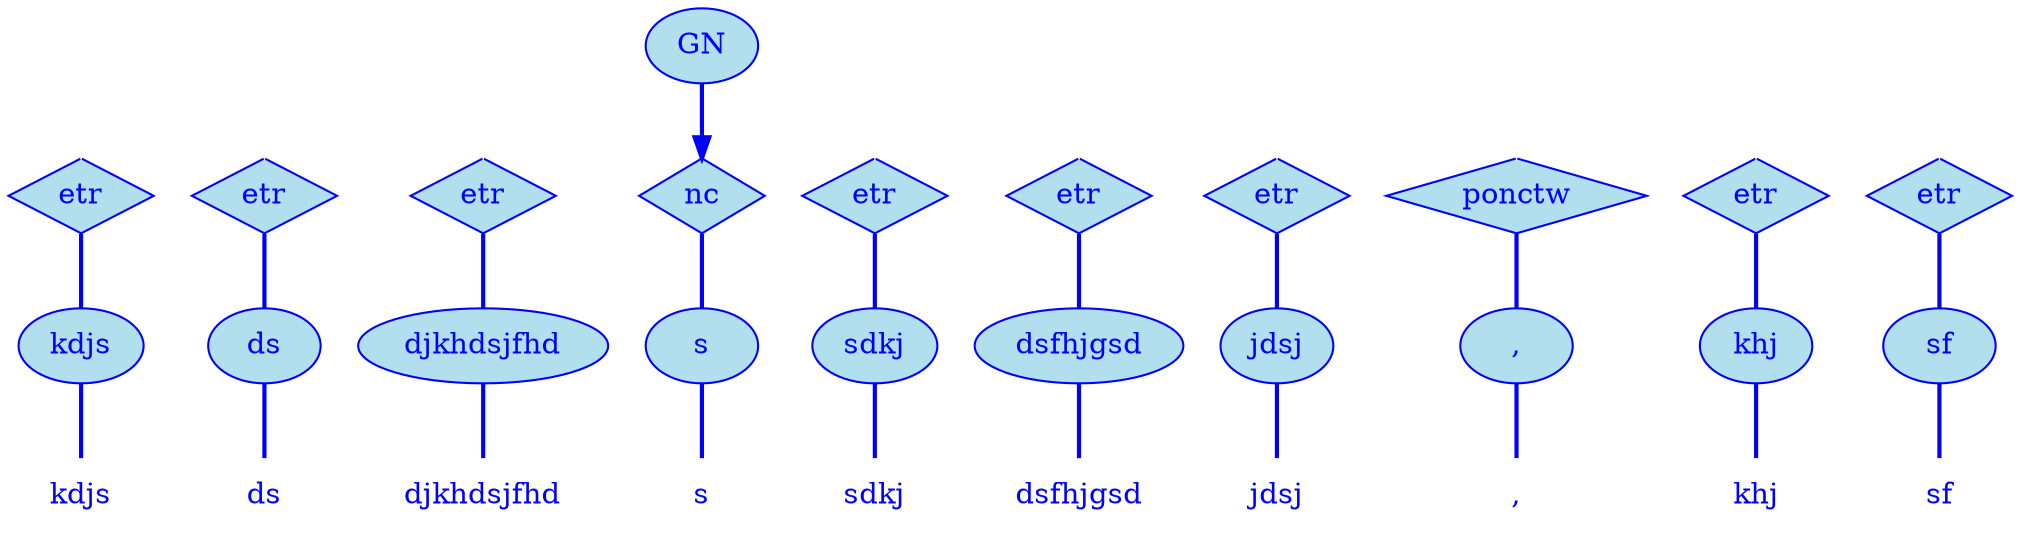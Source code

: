 digraph g {
	graph [bb="0,0,864,252"];
	node [label="\N"];
	graph [_draw_="c 5 -white C 5 -white P 4 0 0 0 252 864 252 864 0 ",
		xdotversion="1.2"];
	"mc1s1_t1#token84" [label=kdjs, shape=plaintext, fillcolor=lightblue2, fontcolor=blue, pos="30,18", width="0.75", height="0.50", _ldraw_="F 14.000000 11 -Times-Roman c 4 -blue T 30 13 0 27 4 -kdjs "];
	"mc1s1_W1#wordmc1s1_t1#token" [label=kdjs, shape=ellipse, fillcolor=lightblue2, fontcolor=blue, pos="30,90", width="0.83", height="0.50", color=blue, style=filled, _draw_="S 6 -filled c 4 -blue C 10 -lightblue2 E 30 90 30 18 ", _ldraw_="F 14.000000 11 -Times-Roman c 4 -blue T 30 85 0 27 4 -kdjs "];
	"mc1s1_P11#pos" [label=etr, shape=diamond, fillcolor=lightblue2, fontcolor=blue, pos="30,162", width="0.75", height="0.50", color=blue, style=filled, _draw_="S 6 -filled c 4 -blue C 10 -lightblue2 P 4 30 180 3 162 30 144 57 162 ", _ldraw_="F 14.000000 11 -Times-Roman c 4 -blue T 30 157 0 20 3 -etr "];
	"mc1s1_t3#token87" [label=ds, shape=plaintext, fillcolor=lightblue2, fontcolor=blue, pos="105,18", width="0.75", height="0.50", _ldraw_="F 14.000000 11 -Times-Roman c 4 -blue T 105 13 0 15 2 -ds "];
	"mc1s1_W2#wordmc1s1_t3#token" [label=ds, shape=ellipse, fillcolor=lightblue2, fontcolor=blue, pos="105,90", width="0.75", height="0.50", color=blue, style=filled, _draw_="S 6 -filled c 4 -blue C 10 -lightblue2 E 105 90 27 18 ", _ldraw_="F 14.000000 11 -Times-Roman c 4 -blue T 105 85 0 15 2 -ds "];
	"mc1s1_P36#pos" [label=etr, shape=diamond, fillcolor=lightblue2, fontcolor=blue, pos="105,162", width="0.75", height="0.50", color=blue, style=filled, _draw_="S 6 -filled c 4 -blue C 10 -lightblue2 P 4 105 180 78 162 105 144 132 162 ", _ldraw_="F 14.000000 11 -Times-Roman c 4 -blue T 105 157 0 20 3 -etr "];
	"mc1s1_t5#token78" [label=djkhdsjfhd, shape=plaintext, fillcolor=lightblue2, fontcolor=blue, pos="210,18", width="1.19", height="0.50", _ldraw_="F 14.000000 11 -Times-Roman c 4 -blue T 210 13 0 70 10 -djkhdsjfhd "];
	"mc1s1_W3#wordmc1s1_t5#token" [label=djkhdsjfhd, shape=ellipse, fillcolor=lightblue2, fontcolor=blue, pos="210,90", width="1.67", height="0.50", color=blue, style=filled, _draw_="S 6 -filled c 4 -blue C 10 -lightblue2 E 210 90 60 18 ", _ldraw_="F 14.000000 11 -Times-Roman c 4 -blue T 210 85 0 70 10 -djkhdsjfhd "];
	"mc1s1_P61#pos" [label=etr, shape=diamond, fillcolor=lightblue2, fontcolor=blue, pos="210,162", width="0.75", height="0.50", color=blue, style=filled, _draw_="S 6 -filled c 4 -blue C 10 -lightblue2 P 4 210 180 183 162 210 144 237 162 ", _ldraw_="F 14.000000 11 -Times-Roman c 4 -blue T 210 157 0 20 3 -etr "];
	"mc1s1_t7#token16" [label=s, shape=plaintext, fillcolor=lightblue2, fontcolor=blue, pos="315,18", width="0.75", height="0.50", _ldraw_="F 14.000000 11 -Times-Roman c 4 -blue T 315 13 0 7 1 -s "];
	"mc1s1_W4#wordmc1s1_t7#token" [label=s, shape=ellipse, fillcolor=lightblue2, fontcolor=blue, pos="315,90", width="0.75", height="0.50", color=blue, style=filled, _draw_="S 6 -filled c 4 -blue C 10 -lightblue2 E 315 90 27 18 ", _ldraw_="F 14.000000 11 -Times-Roman c 4 -blue T 315 85 0 7 1 -s "];
	"mc1s1_P76L1#pos" [label=nc, shape=diamond, fillcolor=lightblue2, fontcolor=blue, pos="315,162", width="0.75", height="0.50", color=blue, style=filled, _draw_="S 6 -filled c 4 -blue C 10 -lightblue2 P 4 315 180 288 162 315 144 342 162 ", _ldraw_="F 14.000000 11 -Times-Roman c 4 -blue T 315 157 0 16 2 -nc "];
	"mc1s1_chk0#chunk" [label=GN, fillcolor=lightblue2, fontcolor=blue, pos="315,234", width="0.75", height="0.50", color=blue, style=filled, arrowhead=doubleoctagon, _draw_="S 6 -filled c 4 -blue C 10 -lightblue2 E 315 234 27 18 ", _ldraw_="F 14.000000 11 -Times-Roman c 4 -blue T 315 229 0 22 2 -GN "];
	"mc1s1_t9#token94" [label=sdkj, shape=plaintext, fillcolor=lightblue2, fontcolor=blue, pos="390,18", width="0.75", height="0.50", _ldraw_="F 14.000000 11 -Times-Roman c 4 -blue T 390 13 0 27 4 -sdkj "];
	"mc1s1_W5#wordmc1s1_t9#token" [label=sdkj, shape=ellipse, fillcolor=lightblue2, fontcolor=blue, pos="390,90", width="0.83", height="0.50", color=blue, style=filled, _draw_="S 6 -filled c 4 -blue C 10 -lightblue2 E 390 90 30 18 ", _ldraw_="F 14.000000 11 -Times-Roman c 4 -blue T 390 85 0 27 4 -sdkj "];
	"mc1s1_P87#pos" [label=etr, shape=diamond, fillcolor=lightblue2, fontcolor=blue, pos="390,162", width="0.75", height="0.50", color=blue, style=filled, _draw_="S 6 -filled c 4 -blue C 10 -lightblue2 P 4 390 180 363 162 390 144 417 162 ", _ldraw_="F 14.000000 11 -Times-Roman c 4 -blue T 390 157 0 20 3 -etr "];
	"mc1s1_t11#token36" [label=dsfhjgsd, shape=plaintext, fillcolor=lightblue2, fontcolor=blue, pos="488,18", width="1.00", height="0.50", _ldraw_="F 14.000000 11 -Times-Roman c 4 -blue T 488 13 0 56 8 -dsfhjgsd "];
	"mc1s1_W6#wordmc1s1_t11#token" [label=dsfhjgsd, shape=ellipse, fillcolor=lightblue2, fontcolor=blue, pos="488,90", width="1.39", height="0.50", color=blue, style=filled, _draw_="S 6 -filled c 4 -blue C 10 -lightblue2 E 488 90 50 18 ", _ldraw_="F 14.000000 11 -Times-Roman c 4 -blue T 488 85 0 56 8 -dsfhjgsd "];
	"mc1s1_P112#pos" [label=etr, shape=diamond, fillcolor=lightblue2, fontcolor=blue, pos="488,162", width="0.75", height="0.50", color=blue, style=filled, _draw_="S 6 -filled c 4 -blue C 10 -lightblue2 P 4 488 180 461 162 488 144 515 162 ", _ldraw_="F 14.000000 11 -Times-Roman c 4 -blue T 488 157 0 20 3 -etr "];
	"mc1s1_t13#token87" [label=jdsj, shape=plaintext, fillcolor=lightblue2, fontcolor=blue, pos="583,18", width="0.75", height="0.50", _ldraw_="F 14.000000 11 -Times-Roman c 4 -blue T 583 13 0 23 4 -jdsj "];
	"mc1s1_W7#wordmc1s1_t13#token" [label=jdsj, shape=ellipse, fillcolor=lightblue2, fontcolor=blue, pos="583,90", width="0.75", height="0.50", color=blue, style=filled, _draw_="S 6 -filled c 4 -blue C 10 -lightblue2 E 583 90 27 18 ", _ldraw_="F 14.000000 11 -Times-Roman c 4 -blue T 583 85 0 23 4 -jdsj "];
	"mc1s1_P137#pos" [label=etr, shape=diamond, fillcolor=lightblue2, fontcolor=blue, pos="583,162", width="0.75", height="0.50", color=blue, style=filled, _draw_="S 6 -filled c 4 -blue C 10 -lightblue2 P 4 583 180 556 162 583 144 610 162 ", _ldraw_="F 14.000000 11 -Times-Roman c 4 -blue T 583 157 0 20 3 -etr "];
	"mc1s1_t15#token93" [label=",", shape=plaintext, fillcolor=lightblue2, fontcolor=blue, pos="674,18", width="0.75", height="0.50", _ldraw_="F 14.000000 11 -Times-Roman c 4 -blue T 674 13 0 5 1 -, "];
	"mc1s1_W8#wordmc1s1_t15#token" [label=",", shape=ellipse, fillcolor=lightblue2, fontcolor=blue, pos="674,90", width="0.75", height="0.50", color=blue, style=filled, _draw_="S 6 -filled c 4 -blue C 10 -lightblue2 E 674 90 27 18 ", _ldraw_="F 14.000000 11 -Times-Roman c 4 -blue T 674 85 0 5 1 -, "];
	"mc1s1_P152L1#pos" [label=ponctw, shape=diamond, fillcolor=lightblue2, fontcolor=blue, pos="674,162", width="1.28", height="0.50", color=blue, style=filled, _draw_="S 6 -filled c 4 -blue C 10 -lightblue2 P 4 674 180 628 162 674 144 720 162 ", _ldraw_="F 14.000000 11 -Times-Roman c 4 -blue T 674 157 0 51 6 -ponctw "];
	"mc1s1_t16#token50" [label=khj, shape=plaintext, fillcolor=lightblue2, fontcolor=blue, pos="765,18", width="0.75", height="0.50", _ldraw_="F 14.000000 11 -Times-Roman c 4 -blue T 765 13 0 21 3 -khj "];
	"mc1s1_W9#wordmc1s1_t16#token" [label=khj, shape=ellipse, fillcolor=lightblue2, fontcolor=blue, pos="765,90", width="0.75", height="0.50", color=blue, style=filled, _draw_="S 6 -filled c 4 -blue C 10 -lightblue2 E 765 90 27 18 ", _ldraw_="F 14.000000 11 -Times-Roman c 4 -blue T 765 85 0 21 3 -khj "];
	"mc1s1_P163#pos" [label=etr, shape=diamond, fillcolor=lightblue2, fontcolor=blue, pos="765,162", width="0.75", height="0.50", color=blue, style=filled, _draw_="S 6 -filled c 4 -blue C 10 -lightblue2 P 4 765 180 738 162 765 144 792 162 ", _ldraw_="F 14.000000 11 -Times-Roman c 4 -blue T 765 157 0 20 3 -etr "];
	"mc1s1_t18#token22" [label=sf, shape=plaintext, fillcolor=lightblue2, fontcolor=blue, pos="837,18", width="0.75", height="0.50", _ldraw_="F 14.000000 11 -Times-Roman c 4 -blue T 837 13 0 11 2 -sf "];
	"mc1s1_W10#wordmc1s1_t18#token" [label=sf, shape=ellipse, fillcolor=lightblue2, fontcolor=blue, pos="837,90", width="0.75", height="0.50", color=blue, style=filled, _draw_="S 6 -filled c 4 -blue C 10 -lightblue2 E 837 90 27 18 ", _ldraw_="F 14.000000 11 -Times-Roman c 4 -blue T 837 85 0 11 2 -sf "];
	"mc1s1_P188#pos" [label=etr, shape=diamond, fillcolor=lightblue2, fontcolor=blue, pos="837,162", width="0.75", height="0.50", color=blue, style=filled, _draw_="S 6 -filled c 4 -blue C 10 -lightblue2 P 4 837 180 810 162 837 144 864 162 ", _ldraw_="F 14.000000 11 -Times-Roman c 4 -blue T 837 157 0 20 3 -etr "];
	"mc1s1_P11#pos#empty" [shape=point, fillcolor=white, fontcolor=white, pos="30,234", width="0.06", height="0.06", color=white, size=2, _draw_="S 6 -filled c 5 -white C 5 -white E 30 234 2 2 "];
	"mc1s1_P36#pos#empty" [shape=point, fillcolor=white, fontcolor=white, pos="105,234", width="0.06", height="0.06", color=white, size=2, _draw_="S 6 -filled c 5 -white C 5 -white E 105 234 2 2 "];
	"mc1s1_P61#pos#empty" [shape=point, fillcolor=white, fontcolor=white, pos="210,234", width="0.06", height="0.06", color=white, size=2, _draw_="S 6 -filled c 5 -white C 5 -white E 210 234 2 2 "];
	"mc1s1_P87#pos#empty" [shape=point, fillcolor=white, fontcolor=white, pos="390,234", width="0.06", height="0.06", color=white, size=2, _draw_="S 6 -filled c 5 -white C 5 -white E 390 234 2 2 "];
	"mc1s1_P112#pos#empty" [shape=point, fillcolor=white, fontcolor=white, pos="488,234", width="0.06", height="0.06", color=white, size=2, _draw_="S 6 -filled c 5 -white C 5 -white E 488 234 2 2 "];
	"mc1s1_P137#pos#empty" [shape=point, fillcolor=white, fontcolor=white, pos="583,234", width="0.06", height="0.06", color=white, size=2, _draw_="S 6 -filled c 5 -white C 5 -white E 583 234 2 2 "];
	"mc1s1_P152L1#pos#empty" [shape=point, fillcolor=white, fontcolor=white, pos="674,234", width="0.06", height="0.06", color=white, size=2, _draw_="S 6 -filled c 5 -white C 5 -white E 674 234 2 2 "];
	"mc1s1_P163#pos#empty" [shape=point, fillcolor=white, fontcolor=white, pos="765,234", width="0.06", height="0.06", color=white, size=2, _draw_="S 6 -filled c 5 -white C 5 -white E 765 234 2 2 "];
	"mc1s1_P188#pos#empty" [shape=point, fillcolor=white, fontcolor=white, pos="837,234", width="0.06", height="0.06", color=white, size=2, _draw_="S 6 -filled c 5 -white C 5 -white E 837 234 2 2 "];
	"mc1s1_W1#wordmc1s1_t1#token" -> "mc1s1_t1#token84" [arrowhead=none, color=blue, fontcolor=blue, style=bold, minlen=1, pos="30,72 30,61 30,47 30,36", _draw_="S 4 -bold c 4 -blue B 4 30 72 30 61 30 47 30 36 "];
	"mc1s1_P11#pos" -> "mc1s1_W1#wordmc1s1_t1#token" [arrowhead=none, color=blue, fontcolor=blue, style=bold, minlen=1, pos="30,144 30,133 30,119 30,108", _draw_="S 4 -bold c 4 -blue B 4 30 144 30 133 30 119 30 108 "];
	"mc1s1_W2#wordmc1s1_t3#token" -> "mc1s1_t3#token87" [arrowhead=none, color=blue, fontcolor=blue, style=bold, minlen=1, pos="105,72 105,61 105,47 105,36", _draw_="S 4 -bold c 4 -blue B 4 105 72 105 61 105 47 105 36 "];
	"mc1s1_P36#pos" -> "mc1s1_W2#wordmc1s1_t3#token" [arrowhead=none, color=blue, fontcolor=blue, style=bold, minlen=1, pos="105,144 105,133 105,119 105,108", _draw_="S 4 -bold c 4 -blue B 4 105 144 105 133 105 119 105 108 "];
	"mc1s1_W3#wordmc1s1_t5#token" -> "mc1s1_t5#token78" [arrowhead=none, color=blue, fontcolor=blue, style=bold, minlen=1, pos="210,72 210,61 210,47 210,36", _draw_="S 4 -bold c 4 -blue B 4 210 72 210 61 210 47 210 36 "];
	"mc1s1_P61#pos" -> "mc1s1_W3#wordmc1s1_t5#token" [arrowhead=none, color=blue, fontcolor=blue, style=bold, minlen=1, pos="210,144 210,133 210,119 210,108", _draw_="S 4 -bold c 4 -blue B 4 210 144 210 133 210 119 210 108 "];
	"mc1s1_W4#wordmc1s1_t7#token" -> "mc1s1_t7#token16" [arrowhead=none, color=blue, fontcolor=blue, style=bold, minlen=1, pos="315,72 315,61 315,47 315,36", _draw_="S 4 -bold c 4 -blue B 4 315 72 315 61 315 47 315 36 "];
	"mc1s1_P76L1#pos" -> "mc1s1_W4#wordmc1s1_t7#token" [arrowhead=none, color=blue, fontcolor=blue, style=bold, minlen=1, pos="315,144 315,133 315,119 315,108", _draw_="S 4 -bold c 4 -blue B 4 315 144 315 133 315 119 315 108 "];
	"mc1s1_chk0#chunk" -> "mc1s1_P76L1#pos" [color=blue, fontcolor=blue, style=bold, minlen=1, pos="e,315,180 315,216 315,208 315,199 315,190", shape=normal, _draw_="S 4 -bold c 4 -blue B 4 315 216 315 208 315 199 315 190 ", _hdraw_="S 5 -solid S 15 -setlinewidth(1) c 4 -blue C 4 -blue P 3 319 190 315 180 312 190 "];
	"mc1s1_W5#wordmc1s1_t9#token" -> "mc1s1_t9#token94" [arrowhead=none, color=blue, fontcolor=blue, style=bold, minlen=1, pos="390,72 390,61 390,47 390,36", _draw_="S 4 -bold c 4 -blue B 4 390 72 390 61 390 47 390 36 "];
	"mc1s1_P87#pos" -> "mc1s1_W5#wordmc1s1_t9#token" [arrowhead=none, color=blue, fontcolor=blue, style=bold, minlen=1, pos="390,144 390,133 390,119 390,108", _draw_="S 4 -bold c 4 -blue B 4 390 144 390 133 390 119 390 108 "];
	"mc1s1_W6#wordmc1s1_t11#token" -> "mc1s1_t11#token36" [arrowhead=none, color=blue, fontcolor=blue, style=bold, minlen=1, pos="488,72 488,61 488,47 488,36", _draw_="S 4 -bold c 4 -blue B 4 488 72 488 61 488 47 488 36 "];
	"mc1s1_P112#pos" -> "mc1s1_W6#wordmc1s1_t11#token" [arrowhead=none, color=blue, fontcolor=blue, style=bold, minlen=1, pos="488,144 488,133 488,119 488,108", _draw_="S 4 -bold c 4 -blue B 4 488 144 488 133 488 119 488 108 "];
	"mc1s1_W7#wordmc1s1_t13#token" -> "mc1s1_t13#token87" [arrowhead=none, color=blue, fontcolor=blue, style=bold, minlen=1, pos="583,72 583,61 583,47 583,36", _draw_="S 4 -bold c 4 -blue B 4 583 72 583 61 583 47 583 36 "];
	"mc1s1_P137#pos" -> "mc1s1_W7#wordmc1s1_t13#token" [arrowhead=none, color=blue, fontcolor=blue, style=bold, minlen=1, pos="583,144 583,133 583,119 583,108", _draw_="S 4 -bold c 4 -blue B 4 583 144 583 133 583 119 583 108 "];
	"mc1s1_W8#wordmc1s1_t15#token" -> "mc1s1_t15#token93" [arrowhead=none, color=blue, fontcolor=blue, style=bold, minlen=1, pos="674,72 674,61 674,47 674,36", _draw_="S 4 -bold c 4 -blue B 4 674 72 674 61 674 47 674 36 "];
	"mc1s1_P152L1#pos" -> "mc1s1_W8#wordmc1s1_t15#token" [arrowhead=none, color=blue, fontcolor=blue, style=bold, minlen=1, pos="674,144 674,133 674,119 674,108", _draw_="S 4 -bold c 4 -blue B 4 674 144 674 133 674 119 674 108 "];
	"mc1s1_W9#wordmc1s1_t16#token" -> "mc1s1_t16#token50" [arrowhead=none, color=blue, fontcolor=blue, style=bold, minlen=1, pos="765,72 765,61 765,47 765,36", _draw_="S 4 -bold c 4 -blue B 4 765 72 765 61 765 47 765 36 "];
	"mc1s1_P163#pos" -> "mc1s1_W9#wordmc1s1_t16#token" [arrowhead=none, color=blue, fontcolor=blue, style=bold, minlen=1, pos="765,144 765,133 765,119 765,108", _draw_="S 4 -bold c 4 -blue B 4 765 144 765 133 765 119 765 108 "];
	"mc1s1_W10#wordmc1s1_t18#token" -> "mc1s1_t18#token22" [arrowhead=none, color=blue, fontcolor=blue, style=bold, minlen=1, pos="837,72 837,61 837,47 837,36", _draw_="S 4 -bold c 4 -blue B 4 837 72 837 61 837 47 837 36 "];
	"mc1s1_P188#pos" -> "mc1s1_W10#wordmc1s1_t18#token" [arrowhead=none, color=blue, fontcolor=blue, style=bold, minlen=1, pos="837,144 837,133 837,119 837,108", _draw_="S 4 -bold c 4 -blue B 4 837 144 837 133 837 119 837 108 "];
	"mc1s1_P11#pos#empty" -> "mc1s1_P11#pos" [color=white, fontcolor=white, minlen=1, pos="e,30,180 30,232 30,225 30,207 30,190", shape=none, _draw_="c 5 -white B 4 30 232 30 225 30 207 30 190 ", _hdraw_="S 5 -solid S 15 -setlinewidth(1) c 5 -white C 5 -white P 3 34 190 30 180 27 190 "];
	"mc1s1_P36#pos#empty" -> "mc1s1_P36#pos" [color=white, fontcolor=white, minlen=1, pos="e,105,180 105,232 105,225 105,207 105,190", shape=none, _draw_="c 5 -white B 4 105 232 105 225 105 207 105 190 ", _hdraw_="S 5 -solid S 15 -setlinewidth(1) c 5 -white C 5 -white P 3 109 190 105 180 102 190 "];
	"mc1s1_P61#pos#empty" -> "mc1s1_P61#pos" [color=white, fontcolor=white, minlen=1, pos="e,210,180 210,232 210,225 210,207 210,190", shape=none, _draw_="c 5 -white B 4 210 232 210 225 210 207 210 190 ", _hdraw_="S 5 -solid S 15 -setlinewidth(1) c 5 -white C 5 -white P 3 214 190 210 180 207 190 "];
	"mc1s1_P87#pos#empty" -> "mc1s1_P87#pos" [color=white, fontcolor=white, minlen=1, pos="e,390,180 390,232 390,225 390,207 390,190", shape=none, _draw_="c 5 -white B 4 390 232 390 225 390 207 390 190 ", _hdraw_="S 5 -solid S 15 -setlinewidth(1) c 5 -white C 5 -white P 3 394 190 390 180 387 190 "];
	"mc1s1_P112#pos#empty" -> "mc1s1_P112#pos" [color=white, fontcolor=white, minlen=1, pos="e,488,180 488,232 488,225 488,207 488,190", shape=none, _draw_="c 5 -white B 4 488 232 488 225 488 207 488 190 ", _hdraw_="S 5 -solid S 15 -setlinewidth(1) c 5 -white C 5 -white P 3 492 190 488 180 485 190 "];
	"mc1s1_P137#pos#empty" -> "mc1s1_P137#pos" [color=white, fontcolor=white, minlen=1, pos="e,583,180 583,232 583,225 583,207 583,190", shape=none, _draw_="c 5 -white B 4 583 232 583 225 583 207 583 190 ", _hdraw_="S 5 -solid S 15 -setlinewidth(1) c 5 -white C 5 -white P 3 587 190 583 180 580 190 "];
	"mc1s1_P152L1#pos#empty" -> "mc1s1_P152L1#pos" [color=white, fontcolor=white, minlen=1, pos="e,674,180 674,232 674,225 674,207 674,190", shape=none, _draw_="c 5 -white B 4 674 232 674 225 674 207 674 190 ", _hdraw_="S 5 -solid S 15 -setlinewidth(1) c 5 -white C 5 -white P 3 678 190 674 180 671 190 "];
	"mc1s1_P163#pos#empty" -> "mc1s1_P163#pos" [color=white, fontcolor=white, minlen=1, pos="e,765,180 765,232 765,225 765,207 765,190", shape=none, _draw_="c 5 -white B 4 765 232 765 225 765 207 765 190 ", _hdraw_="S 5 -solid S 15 -setlinewidth(1) c 5 -white C 5 -white P 3 769 190 765 180 762 190 "];
	"mc1s1_P188#pos#empty" -> "mc1s1_P188#pos" [color=white, fontcolor=white, minlen=1, pos="e,837,180 837,232 837,225 837,207 837,190", shape=none, _draw_="c 5 -white B 4 837 232 837 225 837 207 837 190 ", _hdraw_="S 5 -solid S 15 -setlinewidth(1) c 5 -white C 5 -white P 3 841 190 837 180 834 190 "];
}
